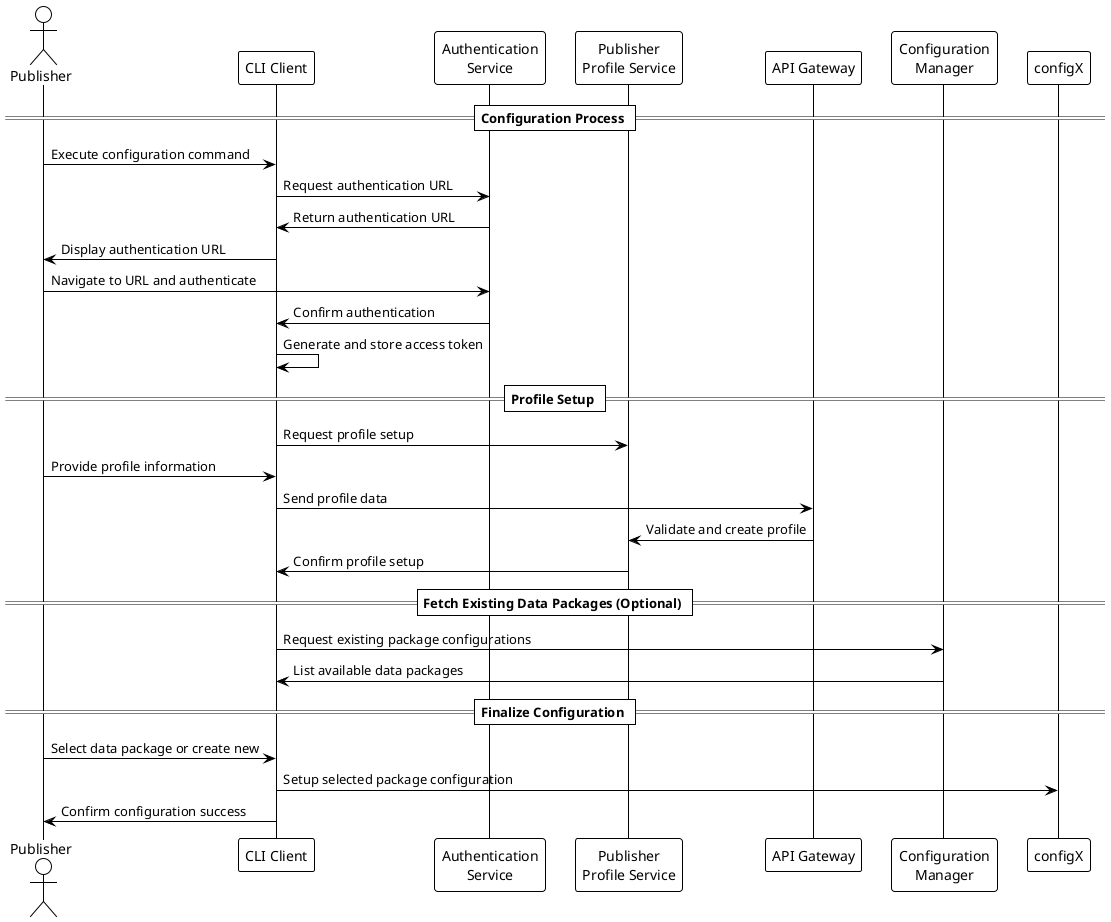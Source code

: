 @startuml
!theme plain

actor Publisher as publisher
participant "CLI Client" as client
participant "Authentication\nService" as auth
participant "Publisher\nProfile Service" as profile
participant "API Gateway" as gateway
participant "Configuration\nManager" as configMgr

== Configuration Process ==
publisher -> client: Execute configuration command
client -> auth: Request authentication URL
auth -> client: Return authentication URL
client -> publisher: Display authentication URL
publisher -> auth: Navigate to URL and authenticate
auth -> client: Confirm authentication
client -> client: Generate and store access token

== Profile Setup ==
client -> profile: Request profile setup
publisher -> client: Provide profile information
client -> gateway: Send profile data
gateway -> profile: Validate and create profile
profile -> client: Confirm profile setup

== Fetch Existing Data Packages (Optional) ==
client -> configMgr: Request existing package configurations
configMgr -> client: List available data packages

== Finalize Configuration ==
publisher -> client: Select data package or create new
client -> configX: Setup selected package configuration
client -> publisher: Confirm configuration success

@enduml